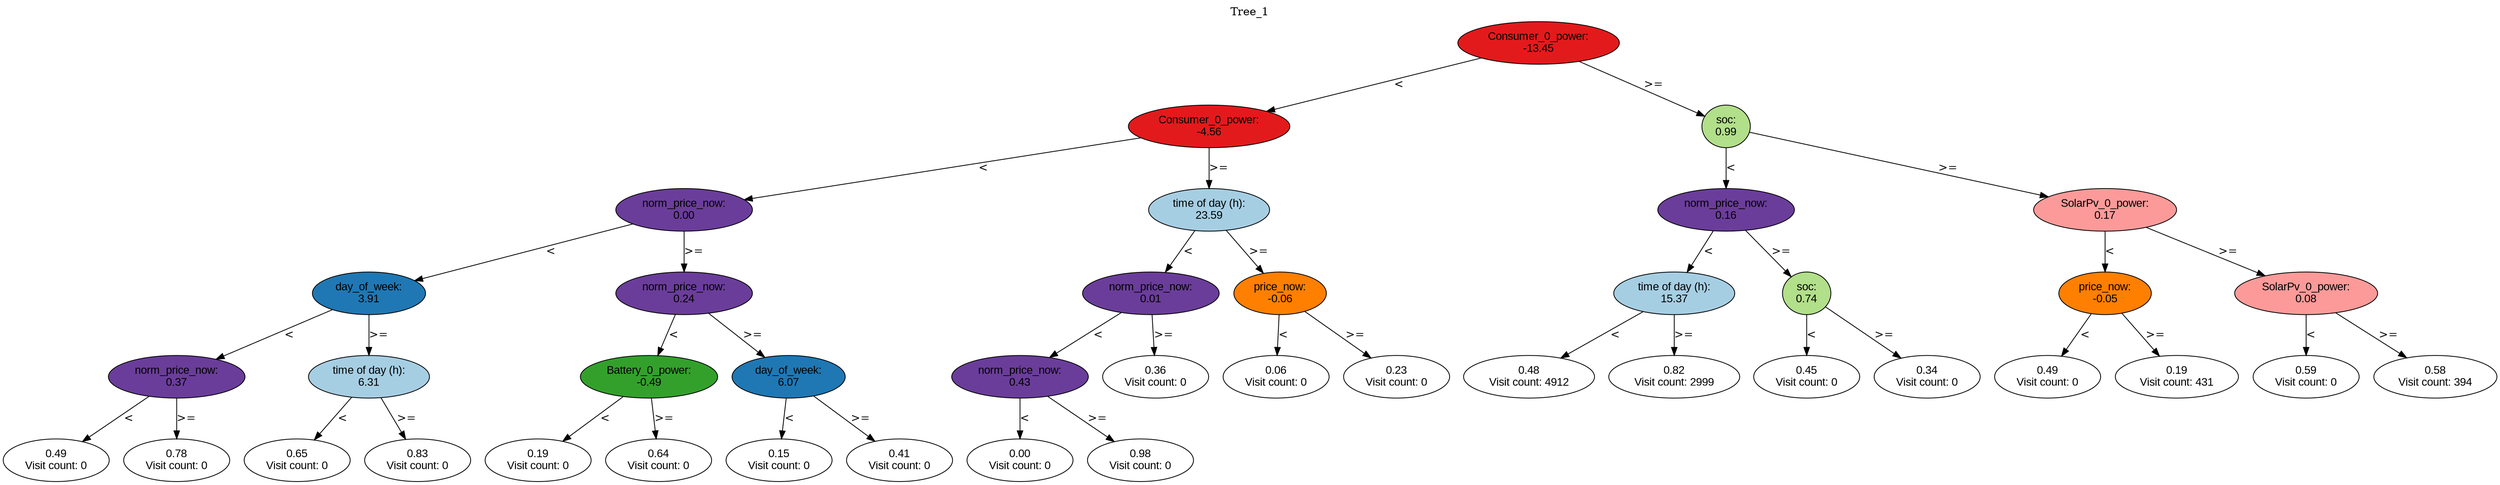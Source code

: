 digraph BST {
    node [fontname="Arial" style=filled colorscheme=paired12];
    0 [ label = "Consumer_0_power:
-13.45" fillcolor=6];
    1 [ label = "Consumer_0_power:
-4.56" fillcolor=6];
    2 [ label = "norm_price_now:
0.00" fillcolor=10];
    3 [ label = "day_of_week:
3.91" fillcolor=2];
    4 [ label = "norm_price_now:
0.37" fillcolor=10];
    5 [ label = "0.49
Visit count: 0" fillcolor=white];
    6 [ label = "0.78
Visit count: 0" fillcolor=white];
    7 [ label = "time of day (h):
6.31" fillcolor=1];
    8 [ label = "0.65
Visit count: 0" fillcolor=white];
    9 [ label = "0.83
Visit count: 0" fillcolor=white];
    10 [ label = "norm_price_now:
0.24" fillcolor=10];
    11 [ label = "Battery_0_power:
-0.49" fillcolor=4];
    12 [ label = "0.19
Visit count: 0" fillcolor=white];
    13 [ label = "0.64
Visit count: 0" fillcolor=white];
    14 [ label = "day_of_week:
6.07" fillcolor=2];
    15 [ label = "0.15
Visit count: 0" fillcolor=white];
    16 [ label = "0.41
Visit count: 0" fillcolor=white];
    17 [ label = "time of day (h):
23.59" fillcolor=1];
    18 [ label = "norm_price_now:
0.01" fillcolor=10];
    19 [ label = "norm_price_now:
0.43" fillcolor=10];
    20 [ label = "0.00
Visit count: 0" fillcolor=white];
    21 [ label = "0.98
Visit count: 0" fillcolor=white];
    22 [ label = "0.36
Visit count: 0" fillcolor=white];
    23 [ label = "price_now:
-0.06" fillcolor=8];
    24 [ label = "0.06
Visit count: 0" fillcolor=white];
    25 [ label = "0.23
Visit count: 0" fillcolor=white];
    26 [ label = "soc:
0.99" fillcolor=3];
    27 [ label = "norm_price_now:
0.16" fillcolor=10];
    28 [ label = "time of day (h):
15.37" fillcolor=1];
    29 [ label = "0.48
Visit count: 4912" fillcolor=white];
    30 [ label = "0.82
Visit count: 2999" fillcolor=white];
    31 [ label = "soc:
0.74" fillcolor=3];
    32 [ label = "0.45
Visit count: 0" fillcolor=white];
    33 [ label = "0.34
Visit count: 0" fillcolor=white];
    34 [ label = "SolarPv_0_power:
0.17" fillcolor=5];
    35 [ label = "price_now:
-0.05" fillcolor=8];
    36 [ label = "0.49
Visit count: 0" fillcolor=white];
    37 [ label = "0.19
Visit count: 431" fillcolor=white];
    38 [ label = "SolarPv_0_power:
0.08" fillcolor=5];
    39 [ label = "0.59
Visit count: 0" fillcolor=white];
    40 [ label = "0.58
Visit count: 394" fillcolor=white];

    0  -> 1[ label = "<"];
    0  -> 26[ label = ">="];
    1  -> 2[ label = "<"];
    1  -> 17[ label = ">="];
    2  -> 3[ label = "<"];
    2  -> 10[ label = ">="];
    3  -> 4[ label = "<"];
    3  -> 7[ label = ">="];
    4  -> 5[ label = "<"];
    4  -> 6[ label = ">="];
    7  -> 8[ label = "<"];
    7  -> 9[ label = ">="];
    10  -> 11[ label = "<"];
    10  -> 14[ label = ">="];
    11  -> 12[ label = "<"];
    11  -> 13[ label = ">="];
    14  -> 15[ label = "<"];
    14  -> 16[ label = ">="];
    17  -> 18[ label = "<"];
    17  -> 23[ label = ">="];
    18  -> 19[ label = "<"];
    18  -> 22[ label = ">="];
    19  -> 20[ label = "<"];
    19  -> 21[ label = ">="];
    23  -> 24[ label = "<"];
    23  -> 25[ label = ">="];
    26  -> 27[ label = "<"];
    26  -> 34[ label = ">="];
    27  -> 28[ label = "<"];
    27  -> 31[ label = ">="];
    28  -> 29[ label = "<"];
    28  -> 30[ label = ">="];
    31  -> 32[ label = "<"];
    31  -> 33[ label = ">="];
    34  -> 35[ label = "<"];
    34  -> 38[ label = ">="];
    35  -> 36[ label = "<"];
    35  -> 37[ label = ">="];
    38  -> 39[ label = "<"];
    38  -> 40[ label = ">="];

    labelloc="t";
    label="Tree_1";
}